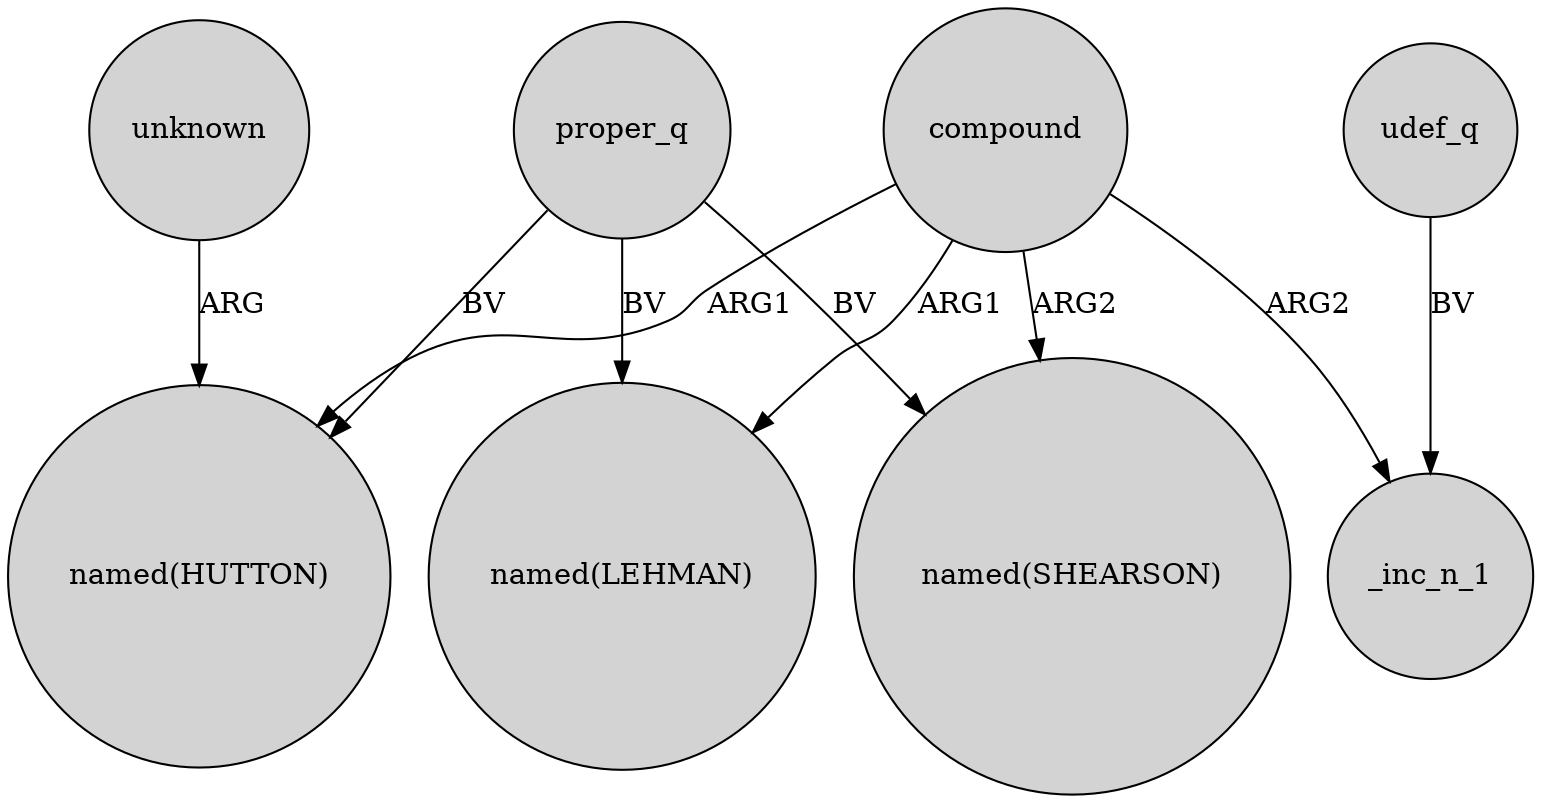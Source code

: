 digraph {
	node [shape=circle style=filled]
	proper_q -> "named(HUTTON)" [label=BV]
	compound -> "named(LEHMAN)" [label=ARG1]
	compound -> "named(SHEARSON)" [label=ARG2]
	udef_q -> _inc_n_1 [label=BV]
	proper_q -> "named(SHEARSON)" [label=BV]
	unknown -> "named(HUTTON)" [label=ARG]
	compound -> _inc_n_1 [label=ARG2]
	compound -> "named(HUTTON)" [label=ARG1]
	proper_q -> "named(LEHMAN)" [label=BV]
}
